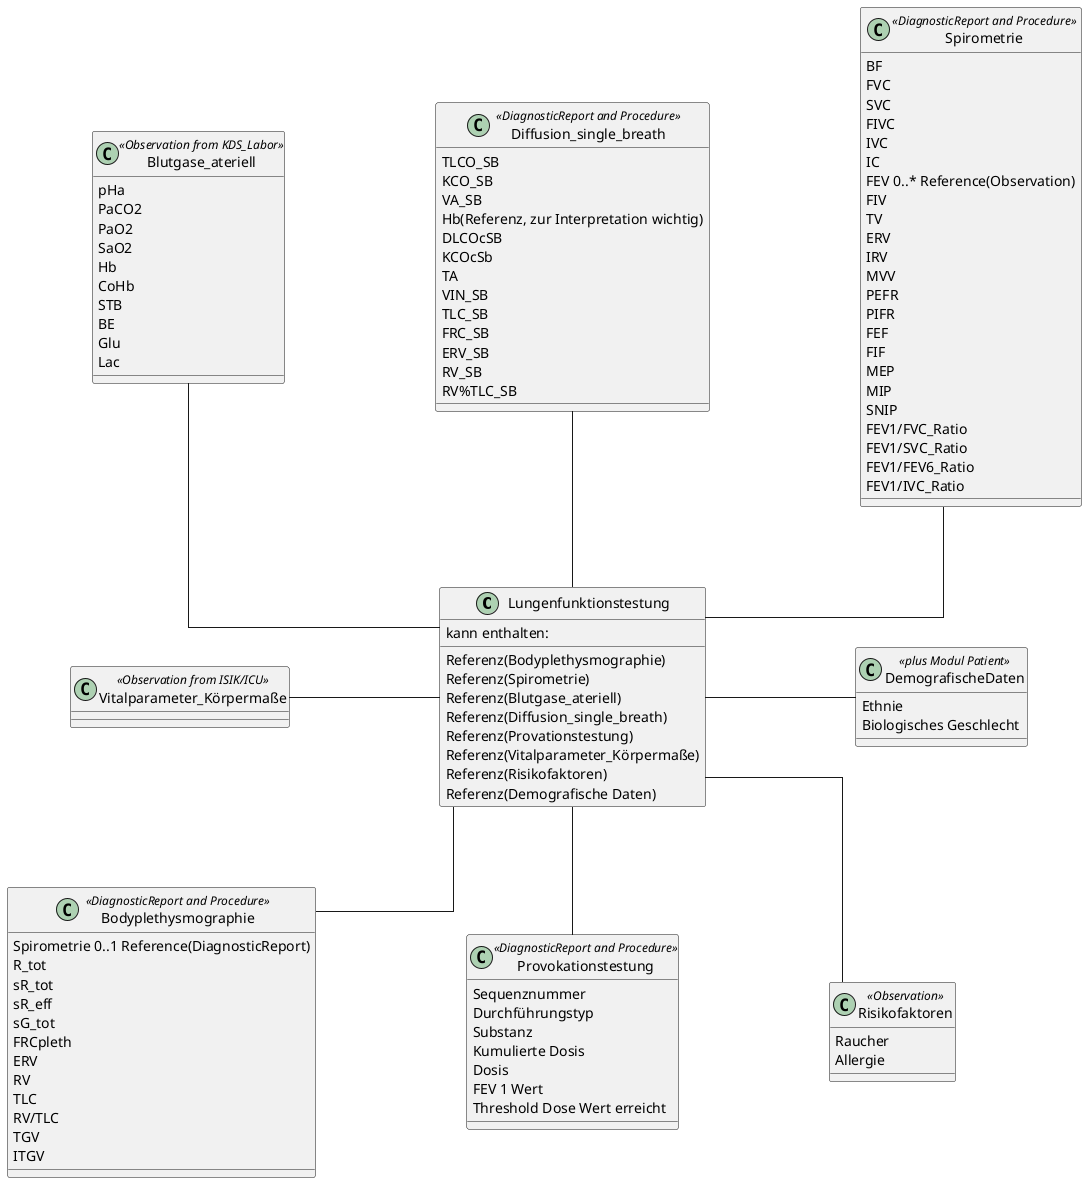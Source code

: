 @startuml UML Modul Lungenfunktion
skinparam Linetype ortho
skinparam Nodesep 150
skinparam Ranksep 80
skinparam legendBackgroundColor #white

class Lungenfunktionstestung{
    kann enthalten:
    Referenz(Bodyplethysmographie)
    Referenz(Spirometrie)
    Referenz(Blutgase_ateriell)
    Referenz(Diffusion_single_breath)
    Referenz(Provationstestung)
    Referenz(Vitalparameter_Körpermaße)
    Referenz(Risikofaktoren)
    Referenz(Demografische Daten)
}

class Bodyplethysmographie <<DiagnosticReport and Procedure>>{
    {field} Spirometrie 0..1 Reference(DiagnosticReport)
    R_tot
    sR_tot
    sR_eff
    sG_tot
    FRCpleth
    ERV
    RV
    TLC
    RV/TLC
    TGV
    ITGV
}
class Spirometrie <<DiagnosticReport and Procedure>>{
    BF
    FVC
    SVC
    FIVC
    IVC
    IC
    {field} FEV 0..* Reference(Observation)
    FIV
    TV
    ERV
    IRV
    MVV
    PEFR
    PIFR
    FEF
    FIF
    MEP
    MIP
    SNIP
    FEV1/FVC_Ratio
    FEV1/SVC_Ratio
    FEV1/FEV6_Ratio
    FEV1/IVC_Ratio
}

class Diffusion_single_breath <<DiagnosticReport and Procedure>> {
    TLCO_SB
    KCO_SB
    VA_SB
    {field} Hb(Referenz, zur Interpretation wichtig)
    DLCOcSB
    KCOcSb
    TA
    VIN_SB
    TLC_SB
    FRC_SB
    ERV_SB
    RV_SB
    RV%TLC_SB
}

class Blutgase_ateriell <<Observation from KDS_Labor>> {
    pHa
    PaCO2
    PaO2
    SaO2
    Hb
    CoHb
    STB
    BE
    Glu
    Lac
}

class Provokationstestung <<DiagnosticReport and Procedure>> {
    Sequenznummer
    Durchführungstyp
    Substanz
    Kumulierte Dosis
    Dosis
    FEV 1 Wert
    Threshold Dose Wert erreicht
}

class Vitalparameter_Körpermaße <<Observation from ISIK/ICU>>

class DemografischeDaten <<plus Modul Patient>> {
    Ethnie
    Biologisches Geschlecht
}

class Risikofaktoren <<Observation>> {
    Raucher
    Allergie
}

Lungenfunktionstestung -d- Bodyplethysmographie
Lungenfunktionstestung -u- Spirometrie
Lungenfunktionstestung -u- Diffusion_single_breath
Lungenfunktionstestung -u- Blutgase_ateriell
Lungenfunktionstestung -d- Provokationstestung
Lungenfunktionstestung -r- DemografischeDaten
Lungenfunktionstestung -l- Vitalparameter_Körpermaße
Lungenfunktionstestung -d- Risikofaktoren
@enduml